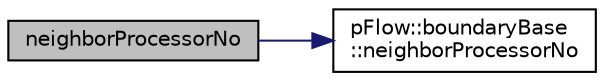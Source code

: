 digraph "neighborProcessorNo"
{
 // LATEX_PDF_SIZE
  edge [fontname="Helvetica",fontsize="10",labelfontname="Helvetica",labelfontsize="10"];
  node [fontname="Helvetica",fontsize="10",shape=record];
  rankdir="LR";
  Node1 [label="neighborProcessorNo",height=0.2,width=0.4,color="black", fillcolor="grey75", style="filled", fontcolor="black",tooltip=" "];
  Node1 -> Node2 [color="midnightblue",fontsize="10",style="solid",fontname="Helvetica"];
  Node2 [label="pFlow::boundaryBase\l::neighborProcessorNo",height=0.2,width=0.4,color="black", fillcolor="white", style="filled",URL="$classpFlow_1_1boundaryBase.html#a8431cab0e2835d79fd7fe8594be73996",tooltip=" "];
}

